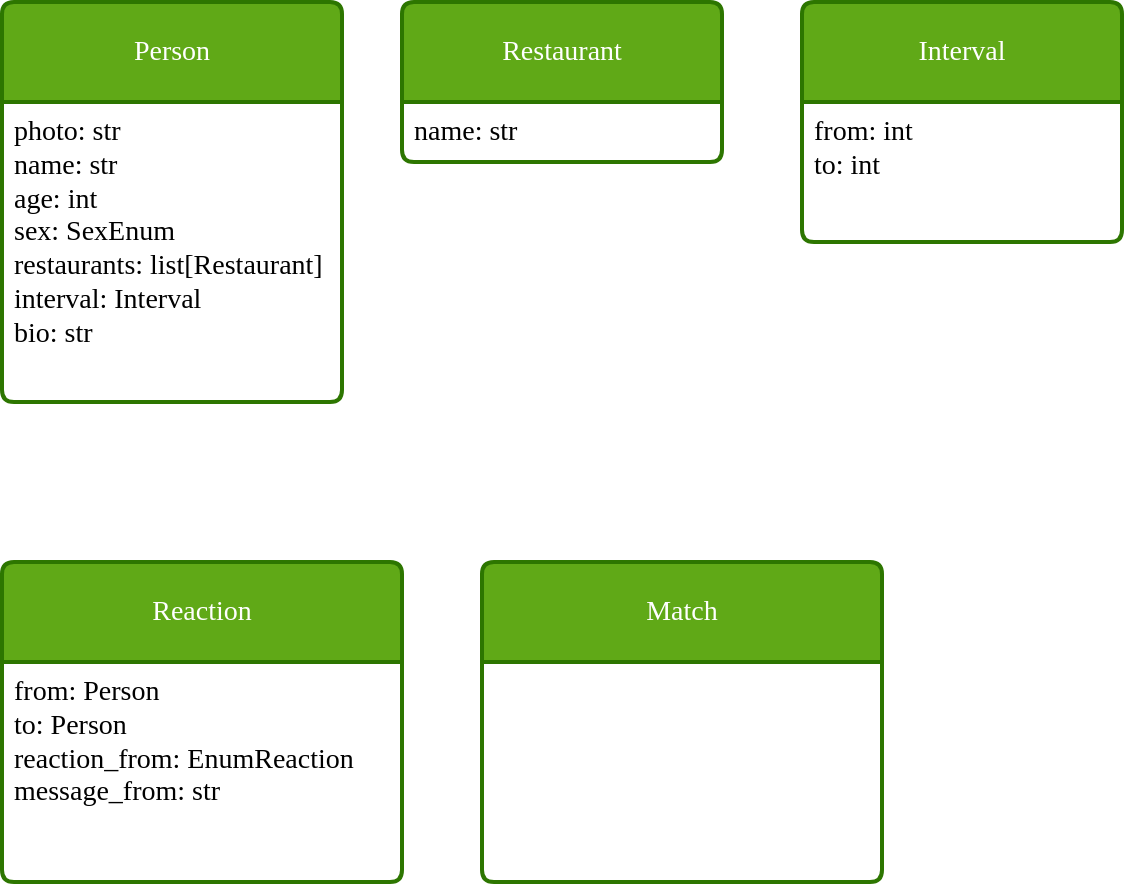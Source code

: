 <mxfile version="21.1.9" type="github">
  <diagram name="Страница 1" id="IpyKYIGc66eHT6IRMl8n">
    <mxGraphModel dx="1014" dy="559" grid="1" gridSize="10" guides="1" tooltips="1" connect="1" arrows="1" fold="1" page="1" pageScale="1" pageWidth="827" pageHeight="1169" math="0" shadow="0">
      <root>
        <mxCell id="0" />
        <mxCell id="1" parent="0" />
        <mxCell id="sQHt2j1zjNg7_AkFd3IT-1" value="Person" style="swimlane;childLayout=stackLayout;horizontal=1;startSize=50;horizontalStack=0;rounded=1;fontSize=14;fontStyle=0;strokeWidth=2;resizeParent=0;resizeLast=1;shadow=0;dashed=0;align=center;arcSize=4;whiteSpace=wrap;html=1;fontFamily=Times New Roman;fillColor=#60a917;fontColor=#ffffff;strokeColor=#2D7600;" parent="1" vertex="1">
          <mxGeometry x="40" y="40" width="170" height="200" as="geometry">
            <mxRectangle x="40" y="40" width="80" height="50" as="alternateBounds" />
          </mxGeometry>
        </mxCell>
        <mxCell id="sQHt2j1zjNg7_AkFd3IT-2" value="photo: str&lt;br&gt;name: str&lt;br style=&quot;font-size: 14px;&quot;&gt;age: int&lt;br style=&quot;font-size: 14px;&quot;&gt;sex: SexEnum&lt;br style=&quot;font-size: 14px;&quot;&gt;restaurants: list[Restaurant]&lt;br style=&quot;font-size: 14px;&quot;&gt;interval: Interval&lt;br style=&quot;font-size: 14px;&quot;&gt;bio: str" style="align=left;strokeColor=none;fillColor=none;spacingLeft=4;fontSize=14;verticalAlign=top;resizable=0;rotatable=0;part=1;html=1;fontFamily=Times New Roman;" parent="sQHt2j1zjNg7_AkFd3IT-1" vertex="1">
          <mxGeometry y="50" width="170" height="150" as="geometry" />
        </mxCell>
        <mxCell id="o55dQj6tfbEgBVc8BPkl-1" value="Restaurant" style="swimlane;childLayout=stackLayout;horizontal=1;startSize=50;horizontalStack=0;rounded=1;fontSize=14;fontStyle=0;strokeWidth=2;resizeParent=0;resizeLast=1;shadow=0;dashed=0;align=center;arcSize=4;whiteSpace=wrap;html=1;fontFamily=Times New Roman;fillColor=#60a917;fontColor=#ffffff;strokeColor=#2D7600;" vertex="1" parent="1">
          <mxGeometry x="240" y="40" width="160" height="80" as="geometry" />
        </mxCell>
        <mxCell id="o55dQj6tfbEgBVc8BPkl-2" value="name: str" style="align=left;strokeColor=none;fillColor=none;spacingLeft=4;fontSize=14;verticalAlign=top;resizable=0;rotatable=0;part=1;html=1;fontFamily=Times New Roman;" vertex="1" parent="o55dQj6tfbEgBVc8BPkl-1">
          <mxGeometry y="50" width="160" height="30" as="geometry" />
        </mxCell>
        <mxCell id="o55dQj6tfbEgBVc8BPkl-3" value="Interval" style="swimlane;childLayout=stackLayout;horizontal=1;startSize=50;horizontalStack=0;rounded=1;fontSize=14;fontStyle=0;strokeWidth=2;resizeParent=0;resizeLast=1;shadow=0;dashed=0;align=center;arcSize=4;whiteSpace=wrap;html=1;fontFamily=Times New Roman;fillColor=#60a917;fontColor=#ffffff;strokeColor=#2D7600;" vertex="1" parent="1">
          <mxGeometry x="440" y="40" width="160" height="120" as="geometry" />
        </mxCell>
        <mxCell id="o55dQj6tfbEgBVc8BPkl-4" value="from: int&lt;br style=&quot;font-size: 14px;&quot;&gt;to: int" style="align=left;strokeColor=none;fillColor=none;spacingLeft=4;fontSize=14;verticalAlign=top;resizable=0;rotatable=0;part=1;html=1;fontFamily=Times New Roman;" vertex="1" parent="o55dQj6tfbEgBVc8BPkl-3">
          <mxGeometry y="50" width="160" height="70" as="geometry" />
        </mxCell>
        <mxCell id="o55dQj6tfbEgBVc8BPkl-5" value="Reaction" style="swimlane;childLayout=stackLayout;horizontal=1;startSize=50;horizontalStack=0;rounded=1;fontSize=14;fontStyle=0;strokeWidth=2;resizeParent=0;resizeLast=1;shadow=0;dashed=0;align=center;arcSize=4;whiteSpace=wrap;html=1;fontFamily=Times New Roman;fillColor=#60a917;fontColor=#ffffff;strokeColor=#2D7600;" vertex="1" parent="1">
          <mxGeometry x="40" y="320" width="200" height="160" as="geometry" />
        </mxCell>
        <mxCell id="o55dQj6tfbEgBVc8BPkl-6" value="from: Person&lt;br style=&quot;font-size: 14px;&quot;&gt;to: Person&lt;br&gt;reaction_from: EnumReaction&lt;br&gt;message_from: str" style="align=left;strokeColor=none;fillColor=none;spacingLeft=4;fontSize=14;verticalAlign=top;resizable=0;rotatable=0;part=1;html=1;fontFamily=Times New Roman;" vertex="1" parent="o55dQj6tfbEgBVc8BPkl-5">
          <mxGeometry y="50" width="200" height="110" as="geometry" />
        </mxCell>
        <mxCell id="o55dQj6tfbEgBVc8BPkl-22" value="Match" style="swimlane;childLayout=stackLayout;horizontal=1;startSize=50;horizontalStack=0;rounded=1;fontSize=14;fontStyle=0;strokeWidth=2;resizeParent=0;resizeLast=1;shadow=0;dashed=0;align=center;arcSize=4;whiteSpace=wrap;html=1;fontFamily=Times New Roman;fillColor=#60a917;fontColor=#ffffff;strokeColor=#2D7600;" vertex="1" parent="1">
          <mxGeometry x="280" y="320" width="200" height="160" as="geometry" />
        </mxCell>
      </root>
    </mxGraphModel>
  </diagram>
</mxfile>
